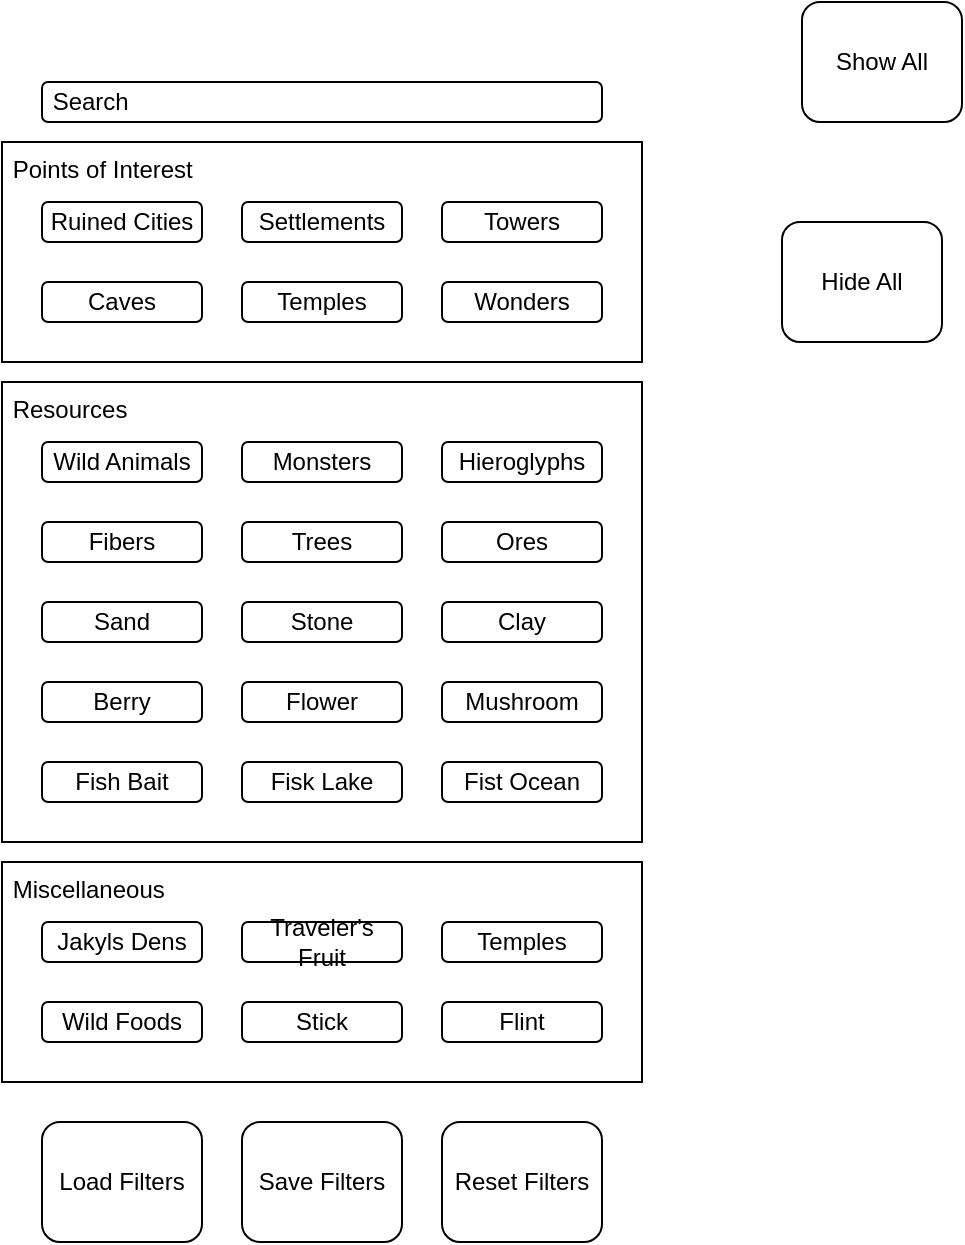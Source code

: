 <mxfile version="27.0.3">
  <diagram name="Page-1" id="ZV-eH9ly_eAngFieTXhK">
    <mxGraphModel dx="733" dy="685" grid="1" gridSize="10" guides="1" tooltips="1" connect="1" arrows="1" fold="1" page="1" pageScale="1" pageWidth="850" pageHeight="1100" math="0" shadow="0">
      <root>
        <mxCell id="0" />
        <mxCell id="1" parent="0" />
        <mxCell id="4j_uqbUAIwsF3KKoclke-39" value="&amp;nbsp;Resources" style="rounded=0;whiteSpace=wrap;html=1;align=left;verticalAlign=top;" vertex="1" parent="1">
          <mxGeometry x="140" y="350" width="320" height="230" as="geometry" />
        </mxCell>
        <mxCell id="4j_uqbUAIwsF3KKoclke-8" value="&lt;div align=&quot;left&quot;&gt;&amp;nbsp;Points of Interest&lt;/div&gt;" style="rounded=0;whiteSpace=wrap;html=1;align=left;verticalAlign=top;" vertex="1" parent="1">
          <mxGeometry x="140" y="230" width="320" height="110" as="geometry" />
        </mxCell>
        <mxCell id="4j_uqbUAIwsF3KKoclke-1" value="&lt;div align=&quot;left&quot;&gt;&amp;nbsp;Search&lt;/div&gt;" style="rounded=1;whiteSpace=wrap;html=1;align=left;" vertex="1" parent="1">
          <mxGeometry x="160" y="200" width="280" height="20" as="geometry" />
        </mxCell>
        <mxCell id="4j_uqbUAIwsF3KKoclke-5" value="Ruined Cities" style="rounded=1;whiteSpace=wrap;html=1;" vertex="1" parent="1">
          <mxGeometry x="160" y="260" width="80" height="20" as="geometry" />
        </mxCell>
        <mxCell id="4j_uqbUAIwsF3KKoclke-6" value="Caves" style="rounded=1;whiteSpace=wrap;html=1;" vertex="1" parent="1">
          <mxGeometry x="160" y="300" width="80" height="20" as="geometry" />
        </mxCell>
        <mxCell id="4j_uqbUAIwsF3KKoclke-7" value="Temples" style="rounded=1;whiteSpace=wrap;html=1;" vertex="1" parent="1">
          <mxGeometry x="260" y="300" width="80" height="20" as="geometry" />
        </mxCell>
        <mxCell id="4j_uqbUAIwsF3KKoclke-9" value="Towers" style="rounded=1;whiteSpace=wrap;html=1;" vertex="1" parent="1">
          <mxGeometry x="360" y="260" width="80" height="20" as="geometry" />
        </mxCell>
        <mxCell id="4j_uqbUAIwsF3KKoclke-10" value="Settlements" style="rounded=1;whiteSpace=wrap;html=1;" vertex="1" parent="1">
          <mxGeometry x="260" y="260" width="80" height="20" as="geometry" />
        </mxCell>
        <mxCell id="4j_uqbUAIwsF3KKoclke-11" value="Wonders" style="rounded=1;whiteSpace=wrap;html=1;" vertex="1" parent="1">
          <mxGeometry x="360" y="300" width="80" height="20" as="geometry" />
        </mxCell>
        <mxCell id="4j_uqbUAIwsF3KKoclke-13" value="Monsters" style="rounded=1;whiteSpace=wrap;html=1;" vertex="1" parent="1">
          <mxGeometry x="260" y="380" width="80" height="20" as="geometry" />
        </mxCell>
        <mxCell id="4j_uqbUAIwsF3KKoclke-14" value="Wild Animals" style="rounded=1;whiteSpace=wrap;html=1;" vertex="1" parent="1">
          <mxGeometry x="160" y="380" width="80" height="20" as="geometry" />
        </mxCell>
        <mxCell id="4j_uqbUAIwsF3KKoclke-15" value="Hieroglyphs" style="rounded=1;whiteSpace=wrap;html=1;" vertex="1" parent="1">
          <mxGeometry x="360" y="380" width="80" height="20" as="geometry" />
        </mxCell>
        <mxCell id="4j_uqbUAIwsF3KKoclke-19" value="&lt;div align=&quot;left&quot;&gt;&amp;nbsp;Miscellaneous&lt;br&gt;&lt;/div&gt;" style="rounded=0;whiteSpace=wrap;html=1;align=left;verticalAlign=top;" vertex="1" parent="1">
          <mxGeometry x="140" y="590" width="320" height="110" as="geometry" />
        </mxCell>
        <mxCell id="4j_uqbUAIwsF3KKoclke-20" value="Traveler&#39;s Fruit" style="rounded=1;whiteSpace=wrap;html=1;" vertex="1" parent="1">
          <mxGeometry x="260" y="620" width="80" height="20" as="geometry" />
        </mxCell>
        <mxCell id="4j_uqbUAIwsF3KKoclke-21" value="Jakyls Dens" style="rounded=1;whiteSpace=wrap;html=1;" vertex="1" parent="1">
          <mxGeometry x="160" y="620" width="80" height="20" as="geometry" />
        </mxCell>
        <mxCell id="4j_uqbUAIwsF3KKoclke-22" value="Temples" style="rounded=1;whiteSpace=wrap;html=1;" vertex="1" parent="1">
          <mxGeometry x="360" y="620" width="80" height="20" as="geometry" />
        </mxCell>
        <mxCell id="4j_uqbUAIwsF3KKoclke-23" value="Stick" style="rounded=1;whiteSpace=wrap;html=1;" vertex="1" parent="1">
          <mxGeometry x="260" y="660" width="80" height="20" as="geometry" />
        </mxCell>
        <mxCell id="4j_uqbUAIwsF3KKoclke-24" value="Wild Foods" style="rounded=1;whiteSpace=wrap;html=1;" vertex="1" parent="1">
          <mxGeometry x="160" y="660" width="80" height="20" as="geometry" />
        </mxCell>
        <mxCell id="4j_uqbUAIwsF3KKoclke-25" value="Flint" style="rounded=1;whiteSpace=wrap;html=1;" vertex="1" parent="1">
          <mxGeometry x="360" y="660" width="80" height="20" as="geometry" />
        </mxCell>
        <mxCell id="4j_uqbUAIwsF3KKoclke-26" value="Trees" style="rounded=1;whiteSpace=wrap;html=1;" vertex="1" parent="1">
          <mxGeometry x="260" y="420" width="80" height="20" as="geometry" />
        </mxCell>
        <mxCell id="4j_uqbUAIwsF3KKoclke-27" value="Fibers" style="rounded=1;whiteSpace=wrap;html=1;" vertex="1" parent="1">
          <mxGeometry x="160" y="420" width="80" height="20" as="geometry" />
        </mxCell>
        <mxCell id="4j_uqbUAIwsF3KKoclke-28" value="Ores" style="rounded=1;whiteSpace=wrap;html=1;" vertex="1" parent="1">
          <mxGeometry x="360" y="420" width="80" height="20" as="geometry" />
        </mxCell>
        <mxCell id="4j_uqbUAIwsF3KKoclke-29" value="Stone" style="rounded=1;whiteSpace=wrap;html=1;" vertex="1" parent="1">
          <mxGeometry x="260" y="460" width="80" height="20" as="geometry" />
        </mxCell>
        <mxCell id="4j_uqbUAIwsF3KKoclke-30" value="Sand" style="rounded=1;whiteSpace=wrap;html=1;" vertex="1" parent="1">
          <mxGeometry x="160" y="460" width="80" height="20" as="geometry" />
        </mxCell>
        <mxCell id="4j_uqbUAIwsF3KKoclke-31" value="Clay" style="rounded=1;whiteSpace=wrap;html=1;" vertex="1" parent="1">
          <mxGeometry x="360" y="460" width="80" height="20" as="geometry" />
        </mxCell>
        <mxCell id="4j_uqbUAIwsF3KKoclke-32" value="Flower" style="rounded=1;whiteSpace=wrap;html=1;" vertex="1" parent="1">
          <mxGeometry x="260" y="500" width="80" height="20" as="geometry" />
        </mxCell>
        <mxCell id="4j_uqbUAIwsF3KKoclke-33" value="Berry" style="rounded=1;whiteSpace=wrap;html=1;" vertex="1" parent="1">
          <mxGeometry x="160" y="500" width="80" height="20" as="geometry" />
        </mxCell>
        <mxCell id="4j_uqbUAIwsF3KKoclke-34" value="Mushroom" style="rounded=1;whiteSpace=wrap;html=1;" vertex="1" parent="1">
          <mxGeometry x="360" y="500" width="80" height="20" as="geometry" />
        </mxCell>
        <mxCell id="4j_uqbUAIwsF3KKoclke-35" value="Fisk Lake" style="rounded=1;whiteSpace=wrap;html=1;" vertex="1" parent="1">
          <mxGeometry x="260" y="540" width="80" height="20" as="geometry" />
        </mxCell>
        <mxCell id="4j_uqbUAIwsF3KKoclke-36" value="Fish Bait" style="rounded=1;whiteSpace=wrap;html=1;" vertex="1" parent="1">
          <mxGeometry x="160" y="540" width="80" height="20" as="geometry" />
        </mxCell>
        <mxCell id="4j_uqbUAIwsF3KKoclke-37" value="Fist Ocean" style="rounded=1;whiteSpace=wrap;html=1;" vertex="1" parent="1">
          <mxGeometry x="360" y="540" width="80" height="20" as="geometry" />
        </mxCell>
        <mxCell id="4j_uqbUAIwsF3KKoclke-40" value="Save Filters" style="rounded=1;whiteSpace=wrap;html=1;" vertex="1" parent="1">
          <mxGeometry x="260" y="720" width="80" height="60" as="geometry" />
        </mxCell>
        <mxCell id="4j_uqbUAIwsF3KKoclke-41" value="Load Filters" style="rounded=1;whiteSpace=wrap;html=1;" vertex="1" parent="1">
          <mxGeometry x="160" y="720" width="80" height="60" as="geometry" />
        </mxCell>
        <mxCell id="4j_uqbUAIwsF3KKoclke-42" value="Reset Filters" style="rounded=1;whiteSpace=wrap;html=1;" vertex="1" parent="1">
          <mxGeometry x="360" y="720" width="80" height="60" as="geometry" />
        </mxCell>
        <mxCell id="4j_uqbUAIwsF3KKoclke-43" value="Show All" style="rounded=1;whiteSpace=wrap;html=1;" vertex="1" parent="1">
          <mxGeometry x="540" y="160" width="80" height="60" as="geometry" />
        </mxCell>
        <mxCell id="4j_uqbUAIwsF3KKoclke-44" value="Hide All" style="rounded=1;whiteSpace=wrap;html=1;" vertex="1" parent="1">
          <mxGeometry x="530" y="270" width="80" height="60" as="geometry" />
        </mxCell>
      </root>
    </mxGraphModel>
  </diagram>
</mxfile>
